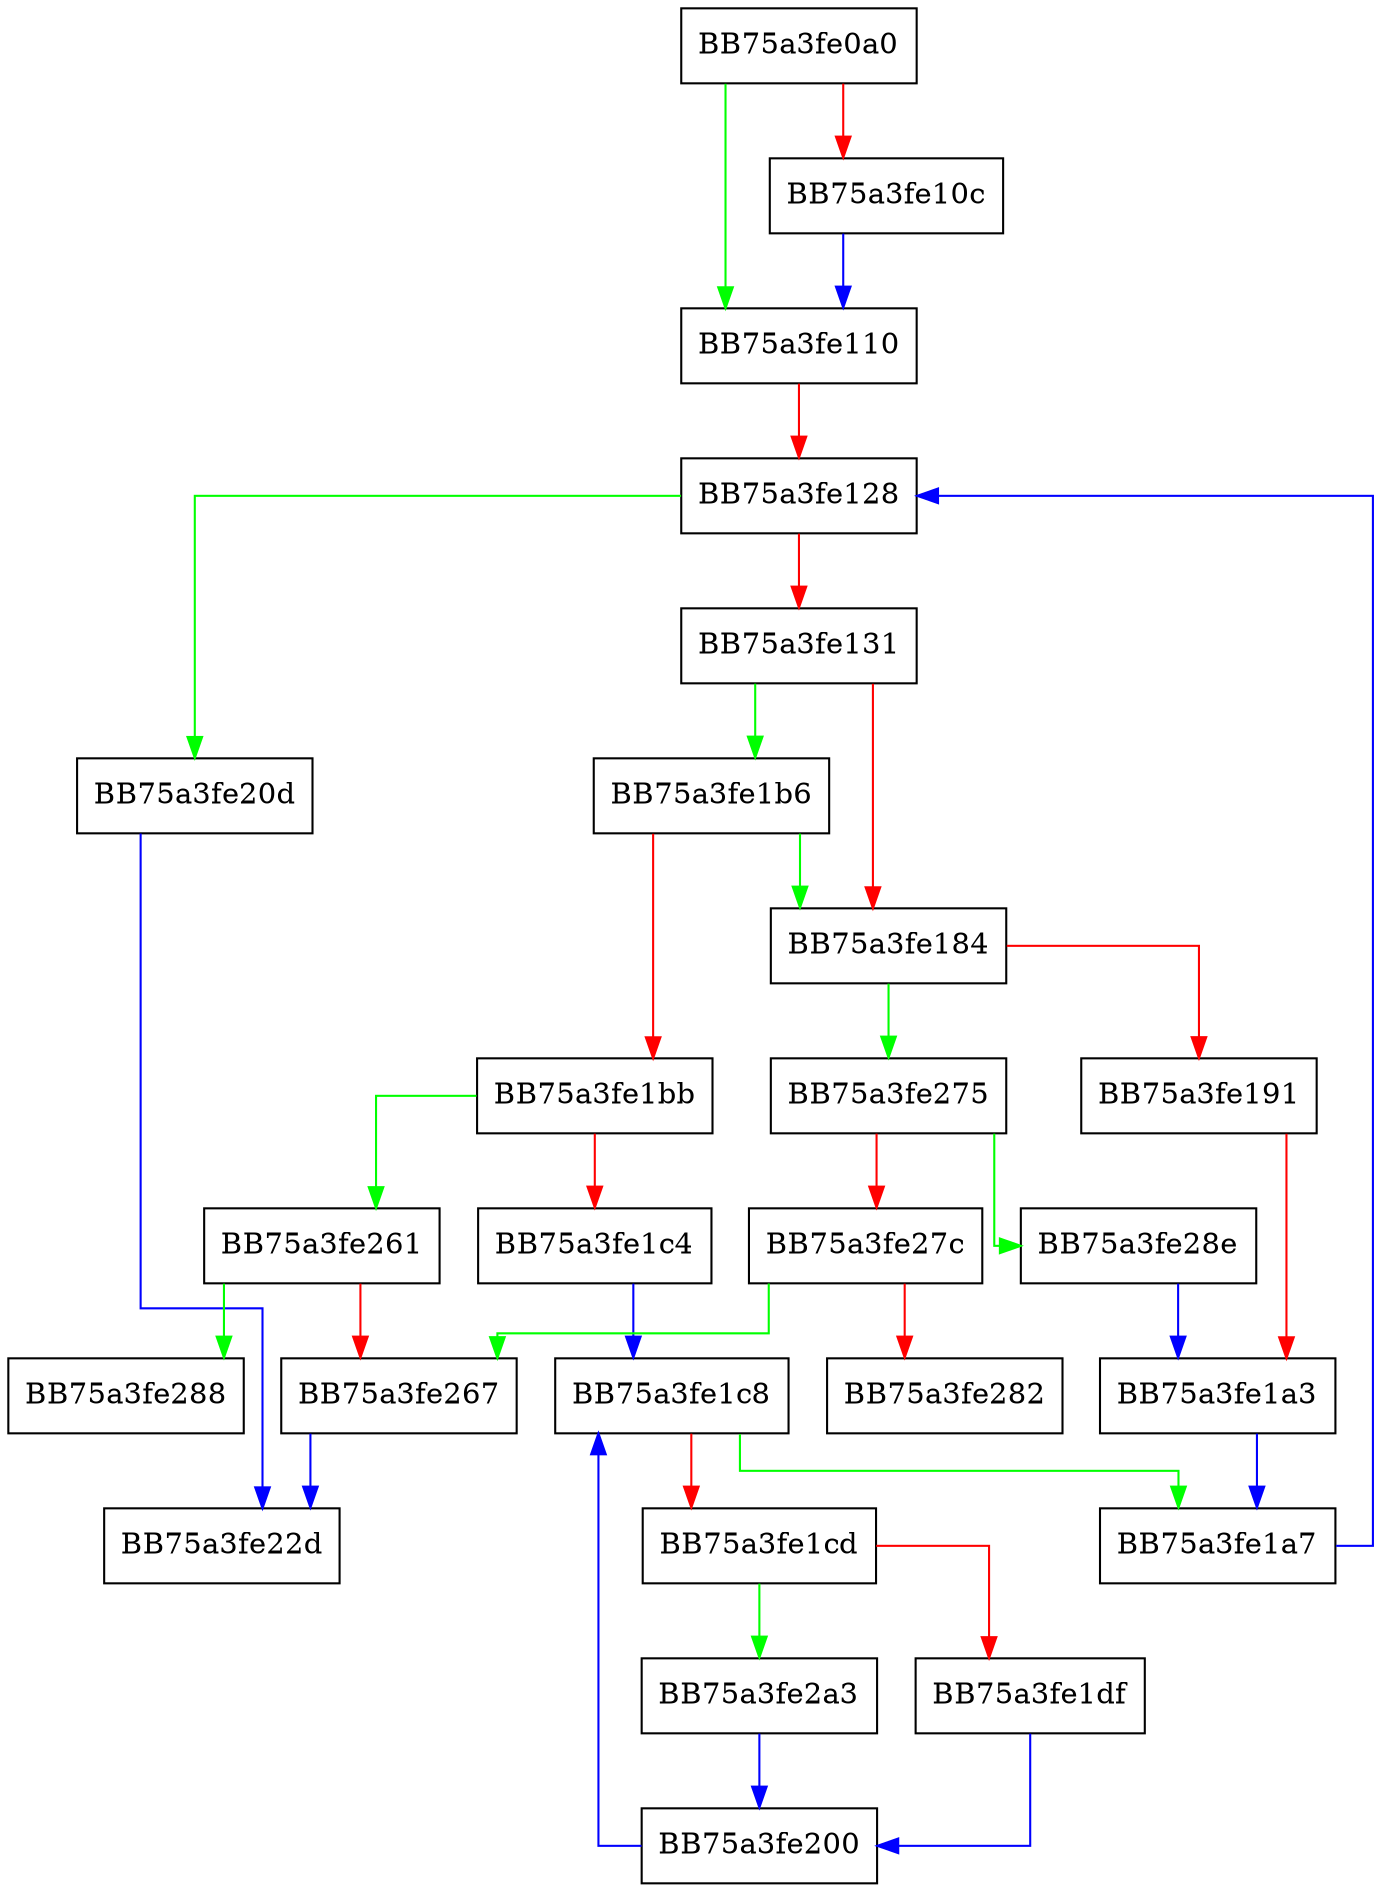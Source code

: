 digraph from_bytes {
  node [shape="box"];
  graph [splines=ortho];
  BB75a3fe0a0 -> BB75a3fe110 [color="green"];
  BB75a3fe0a0 -> BB75a3fe10c [color="red"];
  BB75a3fe10c -> BB75a3fe110 [color="blue"];
  BB75a3fe110 -> BB75a3fe128 [color="red"];
  BB75a3fe128 -> BB75a3fe20d [color="green"];
  BB75a3fe128 -> BB75a3fe131 [color="red"];
  BB75a3fe131 -> BB75a3fe1b6 [color="green"];
  BB75a3fe131 -> BB75a3fe184 [color="red"];
  BB75a3fe184 -> BB75a3fe275 [color="green"];
  BB75a3fe184 -> BB75a3fe191 [color="red"];
  BB75a3fe191 -> BB75a3fe1a3 [color="red"];
  BB75a3fe1a3 -> BB75a3fe1a7 [color="blue"];
  BB75a3fe1a7 -> BB75a3fe128 [color="blue"];
  BB75a3fe1b6 -> BB75a3fe184 [color="green"];
  BB75a3fe1b6 -> BB75a3fe1bb [color="red"];
  BB75a3fe1bb -> BB75a3fe261 [color="green"];
  BB75a3fe1bb -> BB75a3fe1c4 [color="red"];
  BB75a3fe1c4 -> BB75a3fe1c8 [color="blue"];
  BB75a3fe1c8 -> BB75a3fe1a7 [color="green"];
  BB75a3fe1c8 -> BB75a3fe1cd [color="red"];
  BB75a3fe1cd -> BB75a3fe2a3 [color="green"];
  BB75a3fe1cd -> BB75a3fe1df [color="red"];
  BB75a3fe1df -> BB75a3fe200 [color="blue"];
  BB75a3fe200 -> BB75a3fe1c8 [color="blue"];
  BB75a3fe20d -> BB75a3fe22d [color="blue"];
  BB75a3fe261 -> BB75a3fe288 [color="green"];
  BB75a3fe261 -> BB75a3fe267 [color="red"];
  BB75a3fe267 -> BB75a3fe22d [color="blue"];
  BB75a3fe275 -> BB75a3fe28e [color="green"];
  BB75a3fe275 -> BB75a3fe27c [color="red"];
  BB75a3fe27c -> BB75a3fe267 [color="green"];
  BB75a3fe27c -> BB75a3fe282 [color="red"];
  BB75a3fe28e -> BB75a3fe1a3 [color="blue"];
  BB75a3fe2a3 -> BB75a3fe200 [color="blue"];
}